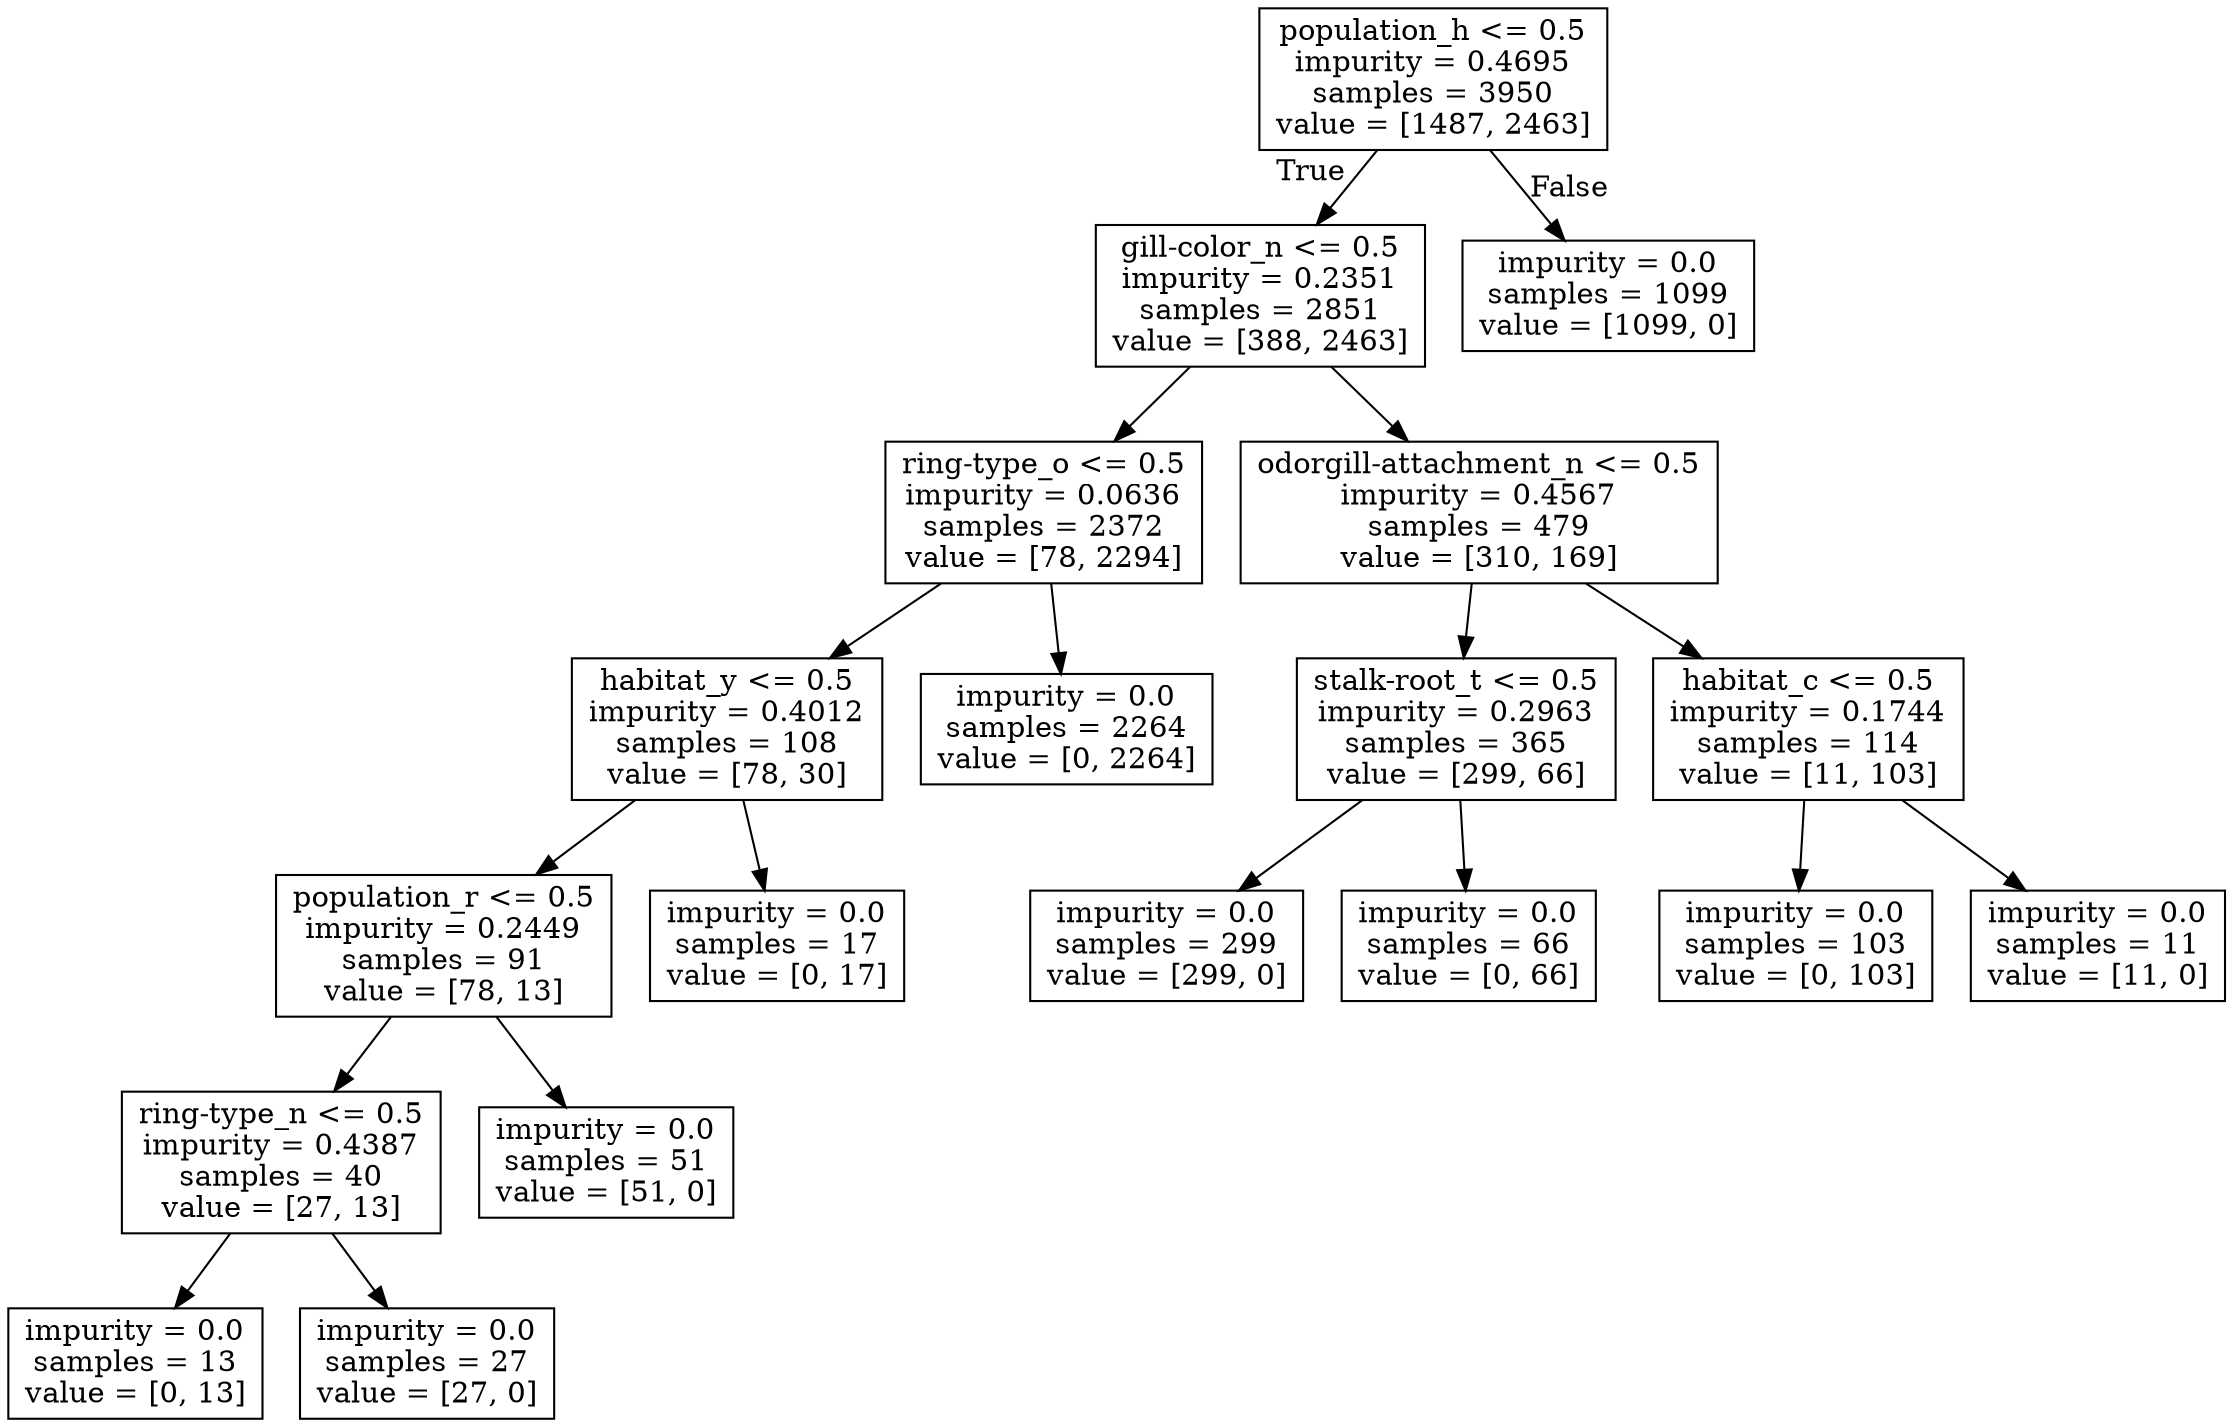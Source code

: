 digraph Tree {
node [shape=box] ;
0 [label="population_h <= 0.5\nimpurity = 0.4695\nsamples = 3950\nvalue = [1487, 2463]"] ;
1 [label="gill-color_n <= 0.5\nimpurity = 0.2351\nsamples = 2851\nvalue = [388, 2463]"] ;
0 -> 1 [labeldistance=2.5, labelangle=45, headlabel="True"] ;
2 [label="ring-type_o <= 0.5\nimpurity = 0.0636\nsamples = 2372\nvalue = [78, 2294]"] ;
1 -> 2 ;
3 [label="habitat_y <= 0.5\nimpurity = 0.4012\nsamples = 108\nvalue = [78, 30]"] ;
2 -> 3 ;
4 [label="population_r <= 0.5\nimpurity = 0.2449\nsamples = 91\nvalue = [78, 13]"] ;
3 -> 4 ;
5 [label="ring-type_n <= 0.5\nimpurity = 0.4387\nsamples = 40\nvalue = [27, 13]"] ;
4 -> 5 ;
6 [label="impurity = 0.0\nsamples = 13\nvalue = [0, 13]"] ;
5 -> 6 ;
7 [label="impurity = 0.0\nsamples = 27\nvalue = [27, 0]"] ;
5 -> 7 ;
8 [label="impurity = 0.0\nsamples = 51\nvalue = [51, 0]"] ;
4 -> 8 ;
9 [label="impurity = 0.0\nsamples = 17\nvalue = [0, 17]"] ;
3 -> 9 ;
10 [label="impurity = 0.0\nsamples = 2264\nvalue = [0, 2264]"] ;
2 -> 10 ;
11 [label="odorgill-attachment_n <= 0.5\nimpurity = 0.4567\nsamples = 479\nvalue = [310, 169]"] ;
1 -> 11 ;
12 [label="stalk-root_t <= 0.5\nimpurity = 0.2963\nsamples = 365\nvalue = [299, 66]"] ;
11 -> 12 ;
13 [label="impurity = 0.0\nsamples = 299\nvalue = [299, 0]"] ;
12 -> 13 ;
14 [label="impurity = 0.0\nsamples = 66\nvalue = [0, 66]"] ;
12 -> 14 ;
15 [label="habitat_c <= 0.5\nimpurity = 0.1744\nsamples = 114\nvalue = [11, 103]"] ;
11 -> 15 ;
16 [label="impurity = 0.0\nsamples = 103\nvalue = [0, 103]"] ;
15 -> 16 ;
17 [label="impurity = 0.0\nsamples = 11\nvalue = [11, 0]"] ;
15 -> 17 ;
18 [label="impurity = 0.0\nsamples = 1099\nvalue = [1099, 0]"] ;
0 -> 18 [labeldistance=2.5, labelangle=-45, headlabel="False"] ;
}